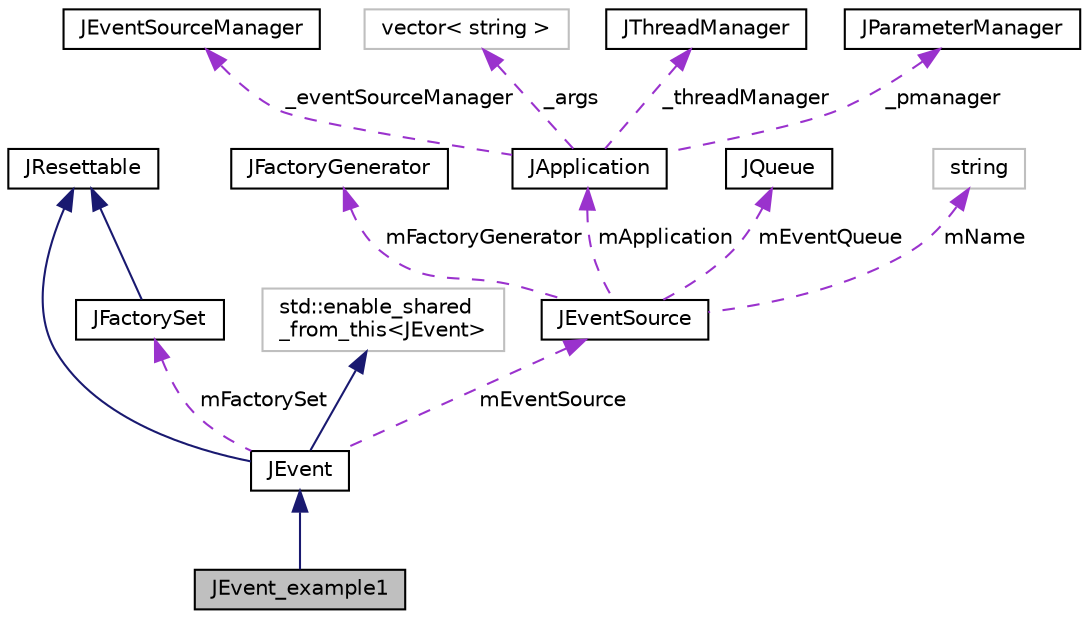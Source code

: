 digraph "JEvent_example1"
{
  edge [fontname="Helvetica",fontsize="10",labelfontname="Helvetica",labelfontsize="10"];
  node [fontname="Helvetica",fontsize="10",shape=record];
  Node1 [label="JEvent_example1",height=0.2,width=0.4,color="black", fillcolor="grey75", style="filled" fontcolor="black"];
  Node2 -> Node1 [dir="back",color="midnightblue",fontsize="10",style="solid",fontname="Helvetica"];
  Node2 [label="JEvent",height=0.2,width=0.4,color="black", fillcolor="white", style="filled",URL="$class_j_event.html"];
  Node3 -> Node2 [dir="back",color="midnightblue",fontsize="10",style="solid",fontname="Helvetica"];
  Node3 [label="JResettable",height=0.2,width=0.4,color="black", fillcolor="white", style="filled",URL="$class_j_resettable.html"];
  Node4 -> Node2 [dir="back",color="midnightblue",fontsize="10",style="solid",fontname="Helvetica"];
  Node4 [label="std::enable_shared\l_from_this\<JEvent\>",height=0.2,width=0.4,color="grey75", fillcolor="white", style="filled"];
  Node5 -> Node2 [dir="back",color="darkorchid3",fontsize="10",style="dashed",label=" mFactorySet" ,fontname="Helvetica"];
  Node5 [label="JFactorySet",height=0.2,width=0.4,color="black", fillcolor="white", style="filled",URL="$class_j_factory_set.html"];
  Node3 -> Node5 [dir="back",color="midnightblue",fontsize="10",style="solid",fontname="Helvetica"];
  Node6 -> Node2 [dir="back",color="darkorchid3",fontsize="10",style="dashed",label=" mEventSource" ,fontname="Helvetica"];
  Node6 [label="JEventSource",height=0.2,width=0.4,color="black", fillcolor="white", style="filled",URL="$class_j_event_source.html"];
  Node7 -> Node6 [dir="back",color="darkorchid3",fontsize="10",style="dashed",label=" mFactoryGenerator" ,fontname="Helvetica"];
  Node7 [label="JFactoryGenerator",height=0.2,width=0.4,color="black", fillcolor="white", style="filled",URL="$class_j_factory_generator.html"];
  Node8 -> Node6 [dir="back",color="darkorchid3",fontsize="10",style="dashed",label=" mApplication" ,fontname="Helvetica"];
  Node8 [label="JApplication",height=0.2,width=0.4,color="black", fillcolor="white", style="filled",URL="$class_j_application.html",tooltip="JANA application class (singleton). "];
  Node9 -> Node8 [dir="back",color="darkorchid3",fontsize="10",style="dashed",label=" _eventSourceManager" ,fontname="Helvetica"];
  Node9 [label="JEventSourceManager",height=0.2,width=0.4,color="black", fillcolor="white", style="filled",URL="$class_j_event_source_manager.html"];
  Node10 -> Node8 [dir="back",color="darkorchid3",fontsize="10",style="dashed",label=" _args" ,fontname="Helvetica"];
  Node10 [label="vector\< string \>",height=0.2,width=0.4,color="grey75", fillcolor="white", style="filled"];
  Node11 -> Node8 [dir="back",color="darkorchid3",fontsize="10",style="dashed",label=" _threadManager" ,fontname="Helvetica"];
  Node11 [label="JThreadManager",height=0.2,width=0.4,color="black", fillcolor="white", style="filled",URL="$class_j_thread_manager.html"];
  Node12 -> Node8 [dir="back",color="darkorchid3",fontsize="10",style="dashed",label=" _pmanager" ,fontname="Helvetica"];
  Node12 [label="JParameterManager",height=0.2,width=0.4,color="black", fillcolor="white", style="filled",URL="$class_j_parameter_manager.html"];
  Node13 -> Node6 [dir="back",color="darkorchid3",fontsize="10",style="dashed",label=" mEventQueue" ,fontname="Helvetica"];
  Node13 [label="JQueue",height=0.2,width=0.4,color="black", fillcolor="white", style="filled",URL="$class_j_queue.html"];
  Node14 -> Node6 [dir="back",color="darkorchid3",fontsize="10",style="dashed",label=" mName" ,fontname="Helvetica"];
  Node14 [label="string",height=0.2,width=0.4,color="grey75", fillcolor="white", style="filled"];
}
